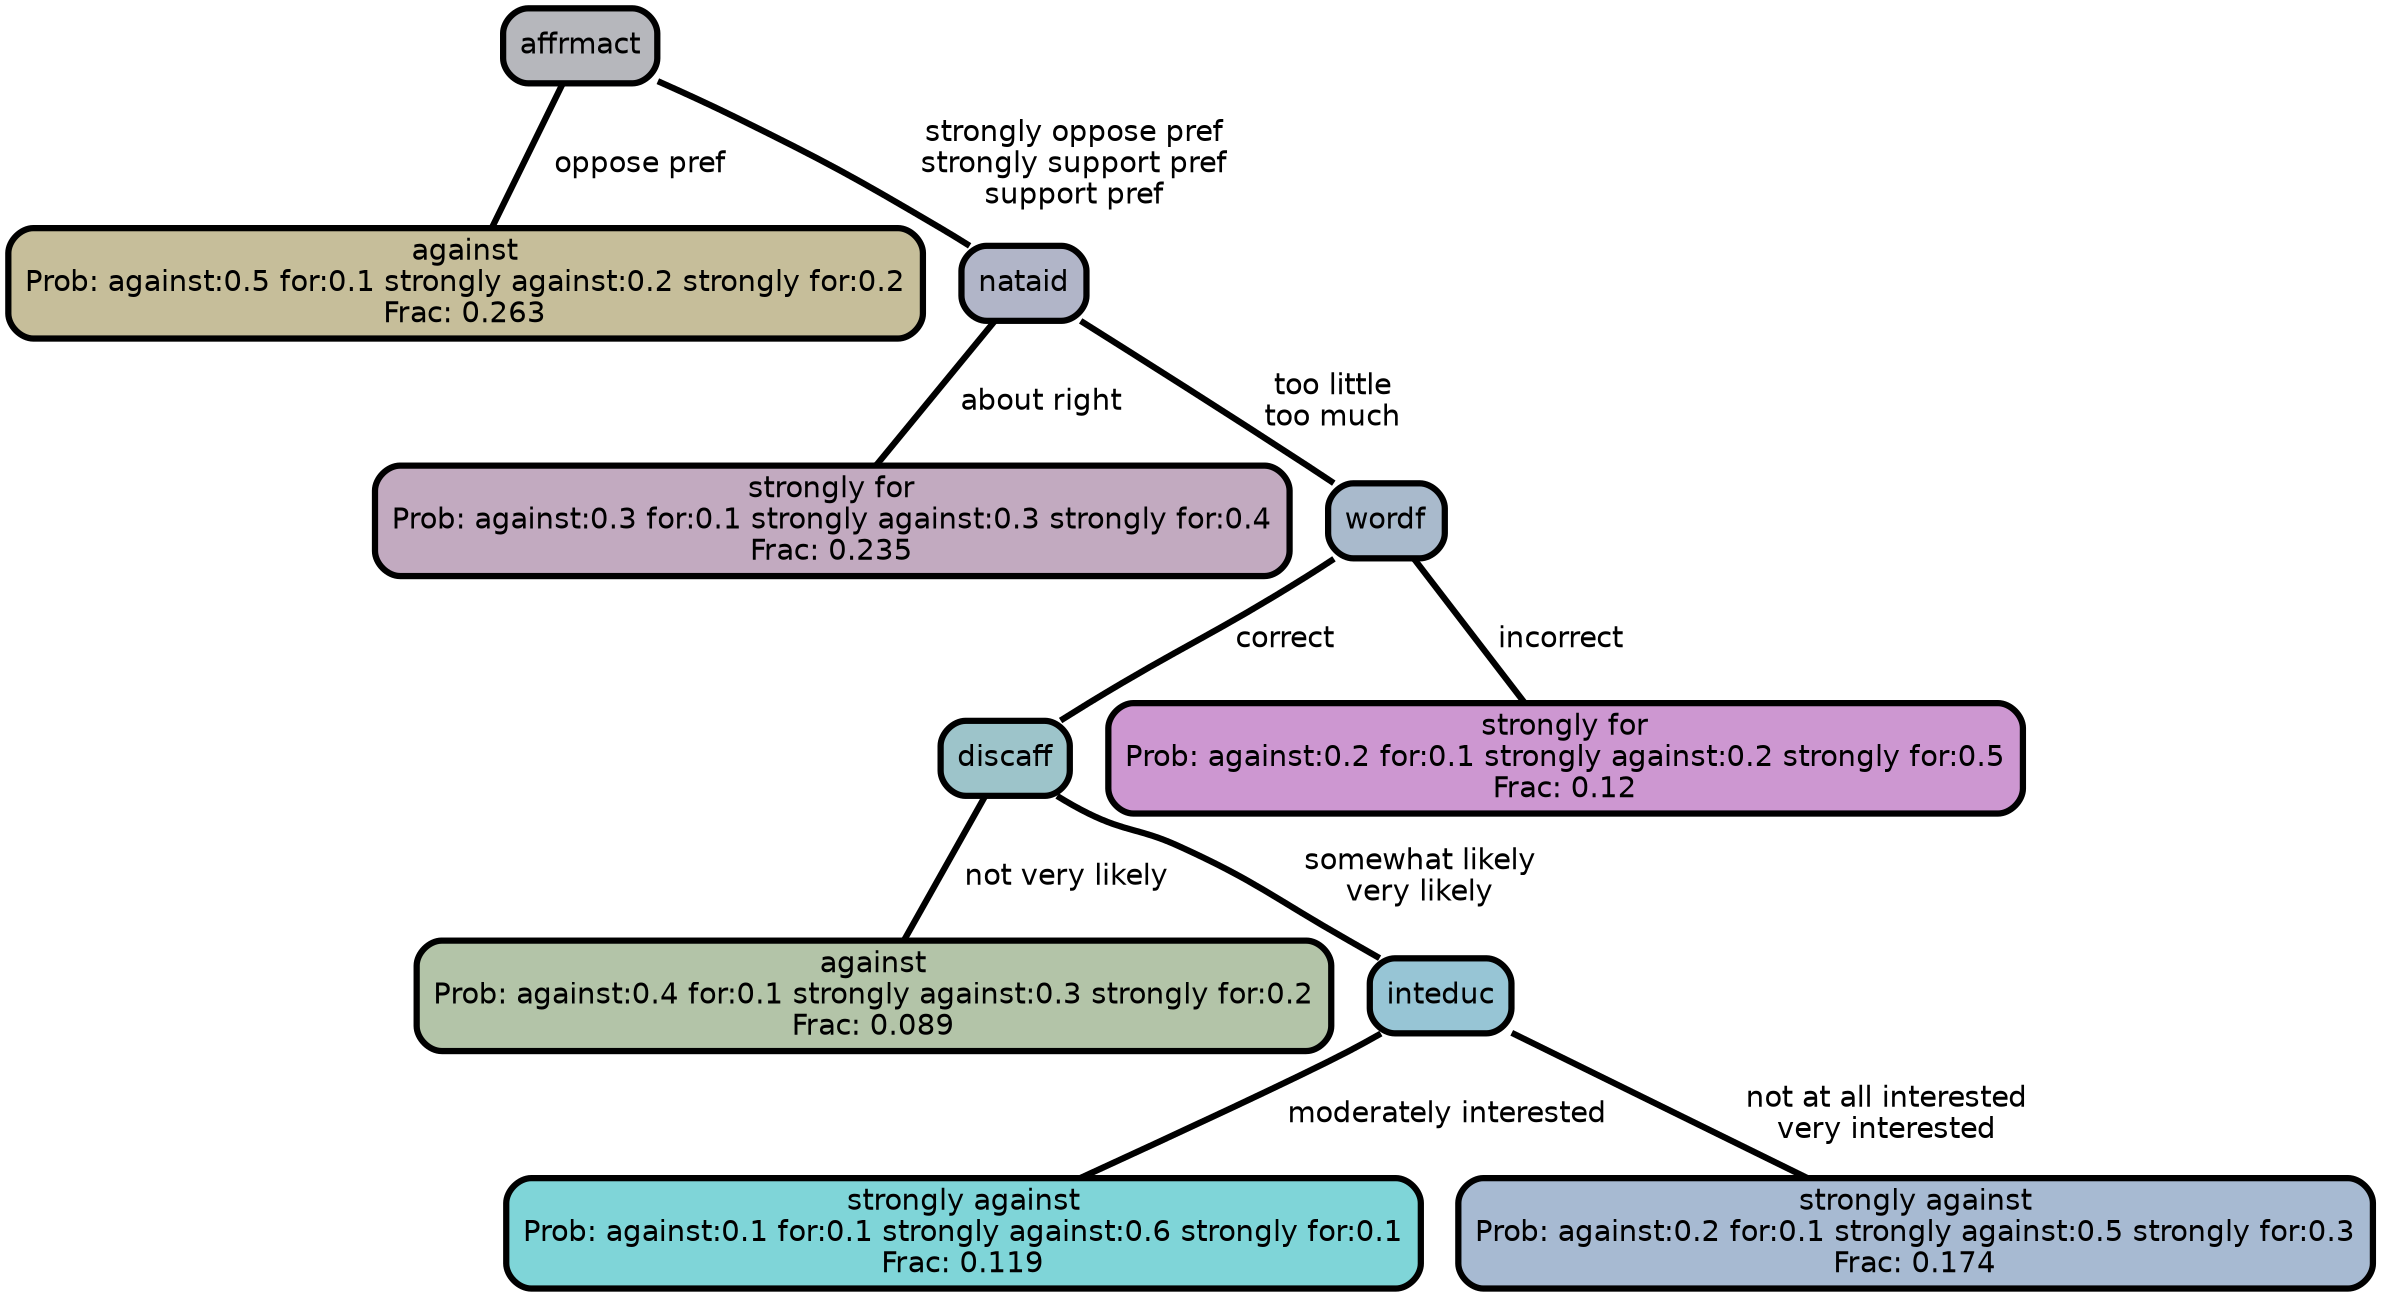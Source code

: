 graph Tree {
node [shape=box, style="filled, rounded",color="black",penwidth="3",fontcolor="black",                 fontname=helvetica] ;
graph [ranksep="0 equally", splines=straight,                 bgcolor=transparent, dpi=200] ;
edge [fontname=helvetica, color=black] ;
0 [label="against
Prob: against:0.5 for:0.1 strongly against:0.2 strongly for:0.2
Frac: 0.263", fillcolor="#c6be9a"] ;
1 [label="affrmact", fillcolor="#b6b7bc"] ;
2 [label="strongly for
Prob: against:0.3 for:0.1 strongly against:0.3 strongly for:0.4
Frac: 0.235", fillcolor="#c2aac0"] ;
3 [label="nataid", fillcolor="#b1b5c8"] ;
4 [label="against
Prob: against:0.4 for:0.1 strongly against:0.3 strongly for:0.2
Frac: 0.089", fillcolor="#b3c4a8"] ;
5 [label="discaff", fillcolor="#9dc4ca"] ;
6 [label="strongly against
Prob: against:0.1 for:0.1 strongly against:0.6 strongly for:0.1
Frac: 0.119", fillcolor="#7fd5d8"] ;
7 [label="inteduc", fillcolor="#97c5d5"] ;
8 [label="strongly against
Prob: against:0.2 for:0.1 strongly against:0.5 strongly for:0.3
Frac: 0.174", fillcolor="#a7bad2"] ;
9 [label="wordf", fillcolor="#a9bacc"] ;
10 [label="strongly for
Prob: against:0.2 for:0.1 strongly against:0.2 strongly for:0.5
Frac: 0.12", fillcolor="#cd97d1"] ;
1 -- 0 [label=" oppose pref",penwidth=3] ;
1 -- 3 [label=" strongly oppose pref\n strongly support pref\n support pref",penwidth=3] ;
3 -- 2 [label=" about right",penwidth=3] ;
3 -- 9 [label=" too little\n too much",penwidth=3] ;
5 -- 4 [label=" not very likely",penwidth=3] ;
5 -- 7 [label=" somewhat likely\n very likely",penwidth=3] ;
7 -- 6 [label=" moderately interested",penwidth=3] ;
7 -- 8 [label=" not at all interested\n very interested",penwidth=3] ;
9 -- 5 [label=" correct",penwidth=3] ;
9 -- 10 [label=" incorrect",penwidth=3] ;
{rank = same;}}